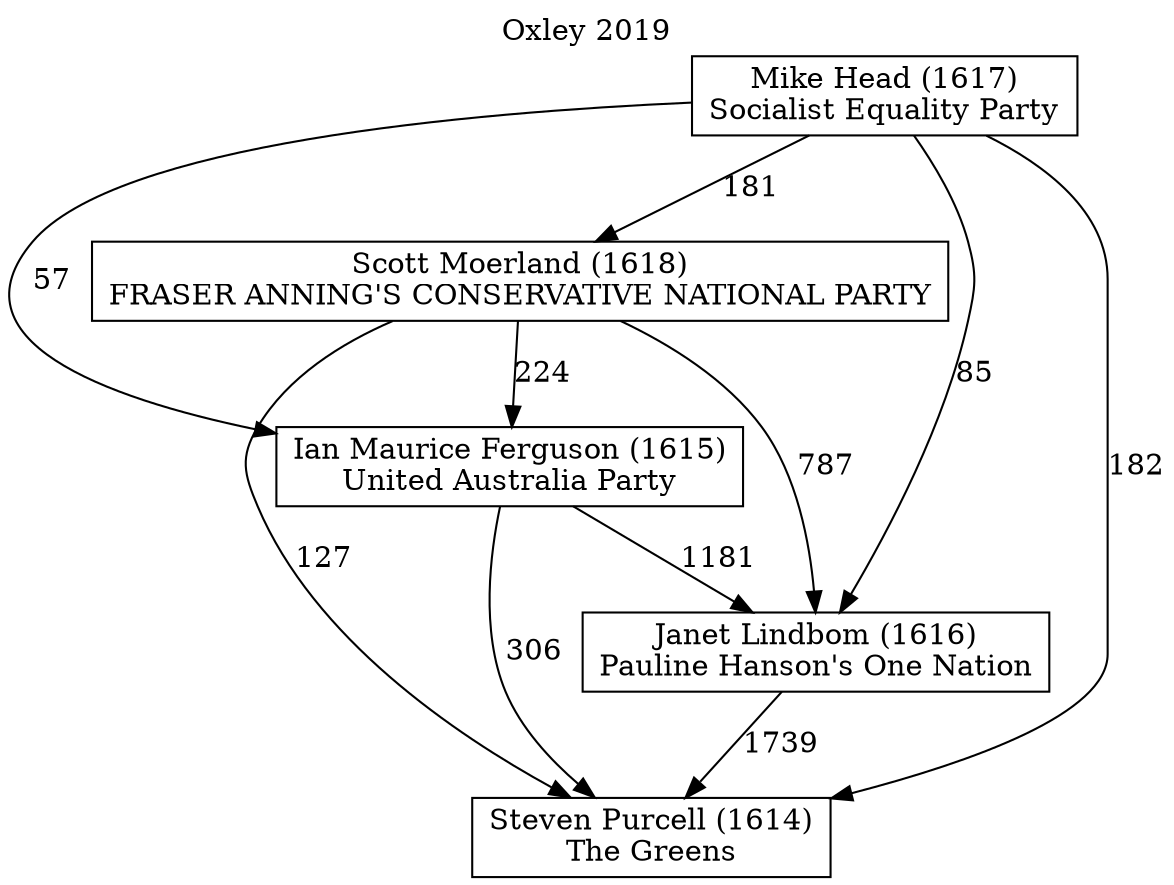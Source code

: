 // House preference flow
digraph "Steven Purcell (1614)_Oxley_2019" {
	graph [label="Oxley 2019" labelloc=t mclimit=10]
	node [shape=box]
	"Steven Purcell (1614)" [label="Steven Purcell (1614)
The Greens"]
	"Janet Lindbom (1616)" [label="Janet Lindbom (1616)
Pauline Hanson's One Nation"]
	"Ian Maurice Ferguson (1615)" [label="Ian Maurice Ferguson (1615)
United Australia Party"]
	"Scott Moerland (1618)" [label="Scott Moerland (1618)
FRASER ANNING'S CONSERVATIVE NATIONAL PARTY"]
	"Mike Head (1617)" [label="Mike Head (1617)
Socialist Equality Party"]
	"Steven Purcell (1614)" [label="Steven Purcell (1614)
The Greens"]
	"Ian Maurice Ferguson (1615)" [label="Ian Maurice Ferguson (1615)
United Australia Party"]
	"Scott Moerland (1618)" [label="Scott Moerland (1618)
FRASER ANNING'S CONSERVATIVE NATIONAL PARTY"]
	"Mike Head (1617)" [label="Mike Head (1617)
Socialist Equality Party"]
	"Steven Purcell (1614)" [label="Steven Purcell (1614)
The Greens"]
	"Scott Moerland (1618)" [label="Scott Moerland (1618)
FRASER ANNING'S CONSERVATIVE NATIONAL PARTY"]
	"Mike Head (1617)" [label="Mike Head (1617)
Socialist Equality Party"]
	"Steven Purcell (1614)" [label="Steven Purcell (1614)
The Greens"]
	"Mike Head (1617)" [label="Mike Head (1617)
Socialist Equality Party"]
	"Mike Head (1617)" [label="Mike Head (1617)
Socialist Equality Party"]
	"Scott Moerland (1618)" [label="Scott Moerland (1618)
FRASER ANNING'S CONSERVATIVE NATIONAL PARTY"]
	"Mike Head (1617)" [label="Mike Head (1617)
Socialist Equality Party"]
	"Mike Head (1617)" [label="Mike Head (1617)
Socialist Equality Party"]
	"Ian Maurice Ferguson (1615)" [label="Ian Maurice Ferguson (1615)
United Australia Party"]
	"Scott Moerland (1618)" [label="Scott Moerland (1618)
FRASER ANNING'S CONSERVATIVE NATIONAL PARTY"]
	"Mike Head (1617)" [label="Mike Head (1617)
Socialist Equality Party"]
	"Ian Maurice Ferguson (1615)" [label="Ian Maurice Ferguson (1615)
United Australia Party"]
	"Mike Head (1617)" [label="Mike Head (1617)
Socialist Equality Party"]
	"Mike Head (1617)" [label="Mike Head (1617)
Socialist Equality Party"]
	"Scott Moerland (1618)" [label="Scott Moerland (1618)
FRASER ANNING'S CONSERVATIVE NATIONAL PARTY"]
	"Mike Head (1617)" [label="Mike Head (1617)
Socialist Equality Party"]
	"Mike Head (1617)" [label="Mike Head (1617)
Socialist Equality Party"]
	"Janet Lindbom (1616)" [label="Janet Lindbom (1616)
Pauline Hanson's One Nation"]
	"Ian Maurice Ferguson (1615)" [label="Ian Maurice Ferguson (1615)
United Australia Party"]
	"Scott Moerland (1618)" [label="Scott Moerland (1618)
FRASER ANNING'S CONSERVATIVE NATIONAL PARTY"]
	"Mike Head (1617)" [label="Mike Head (1617)
Socialist Equality Party"]
	"Janet Lindbom (1616)" [label="Janet Lindbom (1616)
Pauline Hanson's One Nation"]
	"Scott Moerland (1618)" [label="Scott Moerland (1618)
FRASER ANNING'S CONSERVATIVE NATIONAL PARTY"]
	"Mike Head (1617)" [label="Mike Head (1617)
Socialist Equality Party"]
	"Janet Lindbom (1616)" [label="Janet Lindbom (1616)
Pauline Hanson's One Nation"]
	"Mike Head (1617)" [label="Mike Head (1617)
Socialist Equality Party"]
	"Mike Head (1617)" [label="Mike Head (1617)
Socialist Equality Party"]
	"Scott Moerland (1618)" [label="Scott Moerland (1618)
FRASER ANNING'S CONSERVATIVE NATIONAL PARTY"]
	"Mike Head (1617)" [label="Mike Head (1617)
Socialist Equality Party"]
	"Mike Head (1617)" [label="Mike Head (1617)
Socialist Equality Party"]
	"Ian Maurice Ferguson (1615)" [label="Ian Maurice Ferguson (1615)
United Australia Party"]
	"Scott Moerland (1618)" [label="Scott Moerland (1618)
FRASER ANNING'S CONSERVATIVE NATIONAL PARTY"]
	"Mike Head (1617)" [label="Mike Head (1617)
Socialist Equality Party"]
	"Ian Maurice Ferguson (1615)" [label="Ian Maurice Ferguson (1615)
United Australia Party"]
	"Mike Head (1617)" [label="Mike Head (1617)
Socialist Equality Party"]
	"Mike Head (1617)" [label="Mike Head (1617)
Socialist Equality Party"]
	"Scott Moerland (1618)" [label="Scott Moerland (1618)
FRASER ANNING'S CONSERVATIVE NATIONAL PARTY"]
	"Mike Head (1617)" [label="Mike Head (1617)
Socialist Equality Party"]
	"Mike Head (1617)" [label="Mike Head (1617)
Socialist Equality Party"]
	"Janet Lindbom (1616)" -> "Steven Purcell (1614)" [label=1739]
	"Ian Maurice Ferguson (1615)" -> "Janet Lindbom (1616)" [label=1181]
	"Scott Moerland (1618)" -> "Ian Maurice Ferguson (1615)" [label=224]
	"Mike Head (1617)" -> "Scott Moerland (1618)" [label=181]
	"Ian Maurice Ferguson (1615)" -> "Steven Purcell (1614)" [label=306]
	"Scott Moerland (1618)" -> "Steven Purcell (1614)" [label=127]
	"Mike Head (1617)" -> "Steven Purcell (1614)" [label=182]
	"Mike Head (1617)" -> "Ian Maurice Ferguson (1615)" [label=57]
	"Scott Moerland (1618)" -> "Janet Lindbom (1616)" [label=787]
	"Mike Head (1617)" -> "Janet Lindbom (1616)" [label=85]
}
